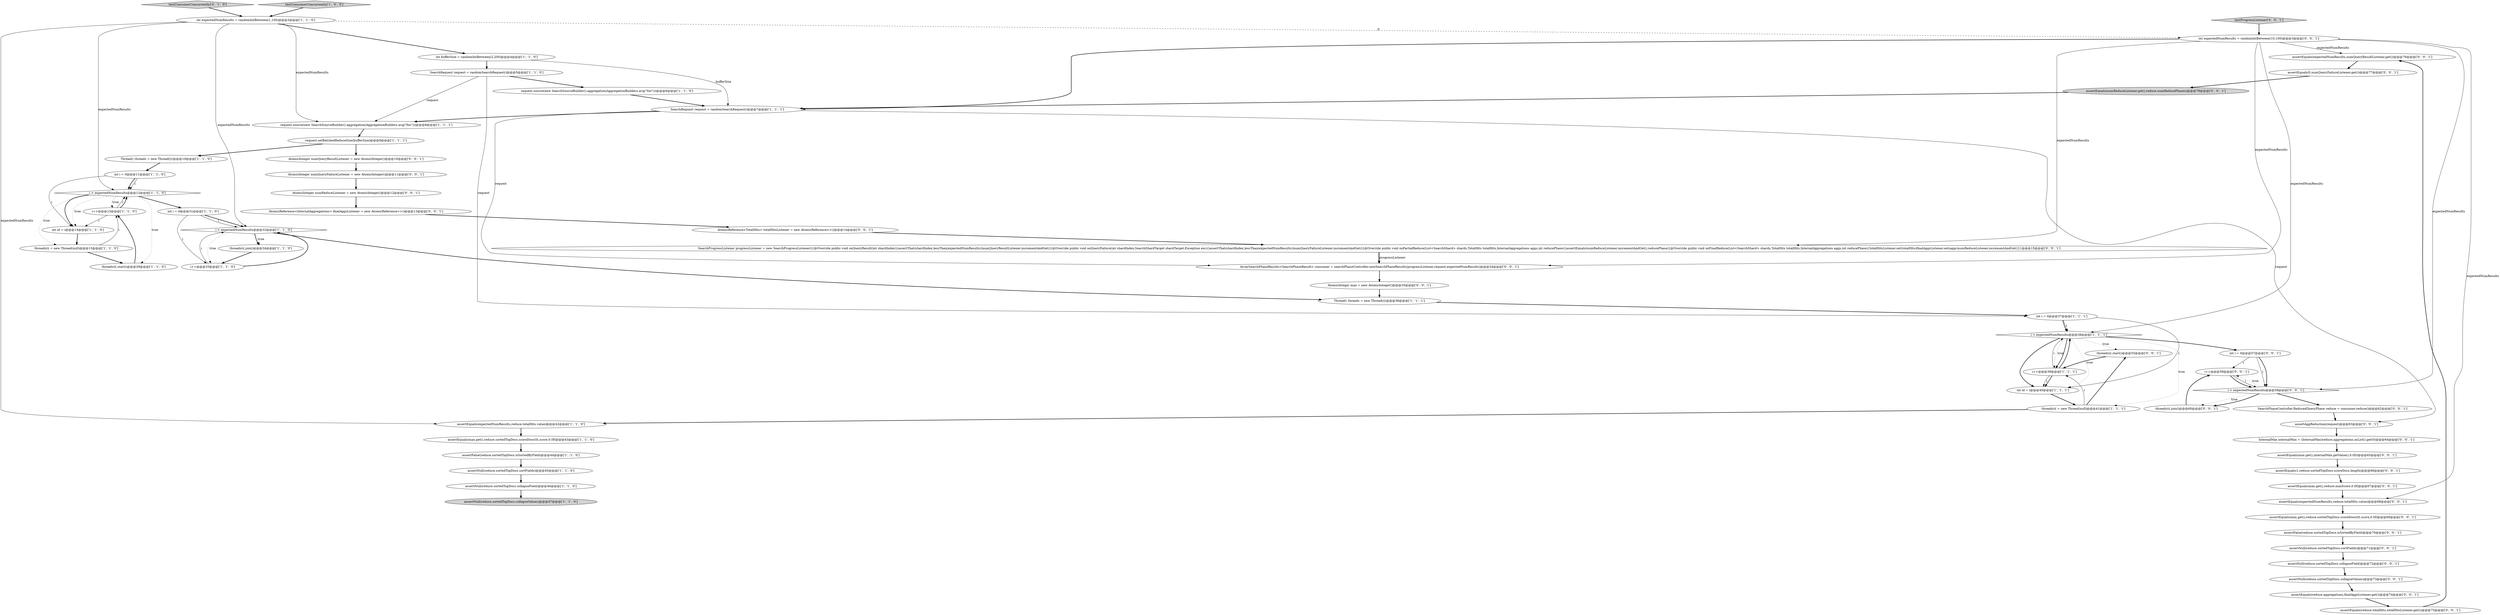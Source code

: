 digraph {
38 [style = filled, label = "int expectedNumResults = randomIntBetween(10,100)@@@3@@@['0', '0', '1']", fillcolor = white, shape = ellipse image = "AAA0AAABBB3BBB"];
31 [style = filled, label = "testConsumerConcurrently['0', '1', '0']", fillcolor = lightgray, shape = diamond image = "AAA0AAABBB2BBB"];
44 [style = filled, label = "assertNull(reduce.sortedTopDocs.sortFields)@@@71@@@['0', '0', '1']", fillcolor = white, shape = ellipse image = "AAA0AAABBB3BBB"];
45 [style = filled, label = "assertEquals(numReduceListener.get(),reduce.numReducePhases)@@@78@@@['0', '0', '1']", fillcolor = lightgray, shape = ellipse image = "AAA0AAABBB3BBB"];
49 [style = filled, label = "assertEquals(reduce.aggregations,finalAggsListener.get())@@@74@@@['0', '0', '1']", fillcolor = white, shape = ellipse image = "AAA0AAABBB3BBB"];
48 [style = filled, label = "assertNull(reduce.sortedTopDocs.collapseValues)@@@73@@@['0', '0', '1']", fillcolor = white, shape = ellipse image = "AAA0AAABBB3BBB"];
51 [style = filled, label = "i++@@@59@@@['0', '0', '1']", fillcolor = white, shape = ellipse image = "AAA0AAABBB3BBB"];
56 [style = filled, label = "assertEquals(expectedNumResults,numQueryResultListener.get())@@@76@@@['0', '0', '1']", fillcolor = white, shape = ellipse image = "AAA0AAABBB3BBB"];
20 [style = filled, label = "int i = 0@@@11@@@['1', '1', '0']", fillcolor = white, shape = ellipse image = "AAA0AAABBB1BBB"];
23 [style = filled, label = "testConsumerConcurrently['1', '0', '0']", fillcolor = lightgray, shape = diamond image = "AAA0AAABBB1BBB"];
43 [style = filled, label = "AtomicReference<InternalAggregations> finalAggsListener = new AtomicReference<>()@@@13@@@['0', '0', '1']", fillcolor = white, shape = ellipse image = "AAA0AAABBB3BBB"];
34 [style = filled, label = "assertAggReduction(request)@@@63@@@['0', '0', '1']", fillcolor = white, shape = ellipse image = "AAA0AAABBB3BBB"];
35 [style = filled, label = "assertFalse(reduce.sortedTopDocs.isSortedByField)@@@70@@@['0', '0', '1']", fillcolor = white, shape = ellipse image = "AAA0AAABBB3BBB"];
7 [style = filled, label = "i < expectedNumResults@@@12@@@['1', '1', '0']", fillcolor = white, shape = diamond image = "AAA0AAABBB1BBB"];
33 [style = filled, label = "assertEquals(expectedNumResults,reduce.totalHits.value)@@@68@@@['0', '0', '1']", fillcolor = white, shape = ellipse image = "AAA0AAABBB3BBB"];
5 [style = filled, label = "i < expectedNumResults@@@38@@@['1', '1', '1']", fillcolor = white, shape = diamond image = "AAA0AAABBB1BBB"];
0 [style = filled, label = "i < expectedNumResults@@@32@@@['1', '1', '0']", fillcolor = white, shape = diamond image = "AAA0AAABBB1BBB"];
30 [style = filled, label = "i++@@@13@@@['1', '1', '0']", fillcolor = white, shape = ellipse image = "AAA0AAABBB1BBB"];
25 [style = filled, label = "assertEquals(max.get(),reduce.sortedTopDocs.scoreDocs(0(.score,0.0f)@@@43@@@['1', '1', '0']", fillcolor = white, shape = ellipse image = "AAA0AAABBB1BBB"];
55 [style = filled, label = "AtomicInteger numQueryResultListener = new AtomicInteger()@@@10@@@['0', '0', '1']", fillcolor = white, shape = ellipse image = "AAA0AAABBB3BBB"];
13 [style = filled, label = "threads(i(.join()@@@34@@@['1', '1', '0']", fillcolor = white, shape = ellipse image = "AAA0AAABBB1BBB"];
53 [style = filled, label = "threads(i(.start()@@@55@@@['0', '0', '1']", fillcolor = white, shape = ellipse image = "AAA0AAABBB3BBB"];
61 [style = filled, label = "AtomicInteger max = new AtomicInteger()@@@35@@@['0', '0', '1']", fillcolor = white, shape = ellipse image = "AAA0AAABBB3BBB"];
12 [style = filled, label = "assertNull(reduce.sortedTopDocs.sortFields)@@@45@@@['1', '1', '0']", fillcolor = white, shape = ellipse image = "AAA0AAABBB1BBB"];
32 [style = filled, label = "assertEquals(1,reduce.sortedTopDocs.scoreDocs.length)@@@66@@@['0', '0', '1']", fillcolor = white, shape = ellipse image = "AAA0AAABBB3BBB"];
54 [style = filled, label = "int i = 0@@@57@@@['0', '0', '1']", fillcolor = white, shape = ellipse image = "AAA0AAABBB3BBB"];
9 [style = filled, label = "request.source(new SearchSourceBuilder().aggregation(AggregationBuilders.avg(\"foo\")))@@@6@@@['1', '1', '0']", fillcolor = white, shape = ellipse image = "AAA0AAABBB1BBB"];
18 [style = filled, label = "assertNull(reduce.sortedTopDocs.collapseField)@@@46@@@['1', '1', '0']", fillcolor = white, shape = ellipse image = "AAA0AAABBB1BBB"];
58 [style = filled, label = "assertEquals(reduce.totalHits,totalHitsListener.get())@@@75@@@['0', '0', '1']", fillcolor = white, shape = ellipse image = "AAA0AAABBB3BBB"];
10 [style = filled, label = "assertFalse(reduce.sortedTopDocs.isSortedByField)@@@44@@@['1', '1', '0']", fillcolor = white, shape = ellipse image = "AAA0AAABBB1BBB"];
47 [style = filled, label = "threads(i(.join()@@@60@@@['0', '0', '1']", fillcolor = white, shape = ellipse image = "AAA0AAABBB3BBB"];
62 [style = filled, label = "InternalMax internalMax = (InternalMax)reduce.aggregations.asList().get(0)@@@64@@@['0', '0', '1']", fillcolor = white, shape = ellipse image = "AAA0AAABBB3BBB"];
28 [style = filled, label = "request.source(new SearchSourceBuilder().aggregation(AggregationBuilders.avg(\"foo\")))@@@8@@@['1', '1', '1']", fillcolor = white, shape = ellipse image = "AAA0AAABBB1BBB"];
57 [style = filled, label = "SearchPhaseController.ReducedQueryPhase reduce = consumer.reduce()@@@62@@@['0', '0', '1']", fillcolor = white, shape = ellipse image = "AAA0AAABBB3BBB"];
21 [style = filled, label = "threads(i( = new Thread(null)@@@41@@@['1', '1', '1']", fillcolor = white, shape = ellipse image = "AAA0AAABBB1BBB"];
2 [style = filled, label = "int id = i@@@40@@@['1', '1', '1']", fillcolor = white, shape = ellipse image = "AAA0AAABBB1BBB"];
6 [style = filled, label = "Thread(( threads = new Thread((((@@@10@@@['1', '1', '0']", fillcolor = white, shape = ellipse image = "AAA0AAABBB1BBB"];
4 [style = filled, label = "i++@@@33@@@['1', '1', '0']", fillcolor = white, shape = ellipse image = "AAA0AAABBB1BBB"];
11 [style = filled, label = "SearchRequest request = randomSearchRequest()@@@7@@@['1', '1', '1']", fillcolor = white, shape = ellipse image = "AAA0AAABBB1BBB"];
37 [style = filled, label = "testProgressListener['0', '0', '1']", fillcolor = lightgray, shape = diamond image = "AAA0AAABBB3BBB"];
52 [style = filled, label = "assertEquals(max.get(),reduce.sortedTopDocs.scoreDocs(0(.score,0.0f)@@@69@@@['0', '0', '1']", fillcolor = white, shape = ellipse image = "AAA0AAABBB3BBB"];
40 [style = filled, label = "AtomicInteger numReduceListener = new AtomicInteger()@@@12@@@['0', '0', '1']", fillcolor = white, shape = ellipse image = "AAA0AAABBB3BBB"];
3 [style = filled, label = "threads(i(.start()@@@29@@@['1', '1', '0']", fillcolor = white, shape = ellipse image = "AAA0AAABBB1BBB"];
36 [style = filled, label = "assertEquals(max.get(),reduce.maxScore,0.0f)@@@67@@@['0', '0', '1']", fillcolor = white, shape = ellipse image = "AAA0AAABBB3BBB"];
19 [style = filled, label = "i++@@@39@@@['1', '1', '1']", fillcolor = white, shape = ellipse image = "AAA0AAABBB1BBB"];
22 [style = filled, label = "SearchRequest request = randomSearchRequest()@@@5@@@['1', '1', '0']", fillcolor = white, shape = ellipse image = "AAA0AAABBB1BBB"];
24 [style = filled, label = "request.setBatchedReduceSize(bufferSize)@@@9@@@['1', '1', '1']", fillcolor = white, shape = ellipse image = "AAA0AAABBB1BBB"];
26 [style = filled, label = "threads(i( = new Thread(null)@@@15@@@['1', '1', '0']", fillcolor = white, shape = ellipse image = "AAA0AAABBB1BBB"];
27 [style = filled, label = "int i = 0@@@37@@@['1', '1', '1']", fillcolor = white, shape = ellipse image = "AAA0AAABBB1BBB"];
1 [style = filled, label = "int expectedNumResults = randomIntBetween(1,100)@@@3@@@['1', '1', '0']", fillcolor = white, shape = ellipse image = "AAA0AAABBB1BBB"];
41 [style = filled, label = "AtomicReference<TotalHits> totalHitsListener = new AtomicReference<>()@@@14@@@['0', '0', '1']", fillcolor = white, shape = ellipse image = "AAA0AAABBB3BBB"];
42 [style = filled, label = "assertEquals(0,numQueryFailureListener.get())@@@77@@@['0', '0', '1']", fillcolor = white, shape = ellipse image = "AAA0AAABBB3BBB"];
59 [style = filled, label = "ArraySearchPhaseResults<SearchPhaseResult> consumer = searchPhaseController.newSearchPhaseResults(progressListener,request,expectedNumResults)@@@34@@@['0', '0', '1']", fillcolor = white, shape = ellipse image = "AAA0AAABBB3BBB"];
63 [style = filled, label = "AtomicInteger numQueryFailureListener = new AtomicInteger()@@@11@@@['0', '0', '1']", fillcolor = white, shape = ellipse image = "AAA0AAABBB3BBB"];
46 [style = filled, label = "SearchProgressListener progressListener = new SearchProgressListener(){@Override public void onQueryResult(int shardIndex){assertThat(shardIndex,lessThan(expectedNumResults))numQueryResultListener.incrementAndGet()}@Override public void onQueryFailure(int shardIndex,SearchShardTarget shardTarget,Exception exc){assertThat(shardIndex,lessThan(expectedNumResults))numQueryFailureListener.incrementAndGet()}@Override public void onPartialReduce(List<SearchShard> shards,TotalHits totalHits,InternalAggregations aggs,int reducePhase){assertEquals(numReduceListener.incrementAndGet(),reducePhase)}@Override public void onFinalReduce(List<SearchShard> shards,TotalHits totalHits,InternalAggregations aggs,int reducePhase){totalHitsListener.set(totalHits)finalAggsListener.set(aggs)numReduceListener.incrementAndGet()}}@@@15@@@['0', '0', '1']", fillcolor = white, shape = ellipse image = "AAA0AAABBB3BBB"];
14 [style = filled, label = "int id = i@@@14@@@['1', '1', '0']", fillcolor = white, shape = ellipse image = "AAA0AAABBB1BBB"];
16 [style = filled, label = "int bufferSize = randomIntBetween(2,200)@@@4@@@['1', '1', '0']", fillcolor = white, shape = ellipse image = "AAA0AAABBB1BBB"];
8 [style = filled, label = "int i = 0@@@31@@@['1', '1', '0']", fillcolor = white, shape = ellipse image = "AAA0AAABBB1BBB"];
15 [style = filled, label = "assertNull(reduce.sortedTopDocs.collapseValues)@@@47@@@['1', '1', '0']", fillcolor = lightgray, shape = ellipse image = "AAA0AAABBB1BBB"];
29 [style = filled, label = "Thread(( threads = new Thread((((@@@36@@@['1', '1', '1']", fillcolor = white, shape = ellipse image = "AAA0AAABBB1BBB"];
60 [style = filled, label = "assertNull(reduce.sortedTopDocs.collapseField)@@@72@@@['0', '0', '1']", fillcolor = white, shape = ellipse image = "AAA0AAABBB3BBB"];
50 [style = filled, label = "i < expectedNumResults@@@58@@@['0', '0', '1']", fillcolor = white, shape = diamond image = "AAA0AAABBB3BBB"];
17 [style = filled, label = "assertEquals(expectedNumResults,reduce.totalHits.value)@@@42@@@['1', '1', '0']", fillcolor = white, shape = ellipse image = "AAA0AAABBB1BBB"];
39 [style = filled, label = "assertEquals(max.get(),internalMax.getValue(),0.0D)@@@65@@@['0', '0', '1']", fillcolor = white, shape = ellipse image = "AAA0AAABBB3BBB"];
17->25 [style = bold, label=""];
38->5 [style = solid, label="expectedNumResults"];
9->11 [style = bold, label=""];
0->13 [style = bold, label=""];
42->45 [style = bold, label=""];
5->19 [style = dotted, label="true"];
31->1 [style = bold, label=""];
7->8 [style = bold, label=""];
36->33 [style = bold, label=""];
30->7 [style = solid, label="i"];
59->61 [style = bold, label=""];
57->34 [style = bold, label=""];
7->14 [style = bold, label=""];
8->0 [style = bold, label=""];
55->63 [style = bold, label=""];
19->5 [style = bold, label=""];
53->19 [style = bold, label=""];
38->56 [style = solid, label="expectedNumResults"];
30->14 [style = solid, label="i"];
27->5 [style = solid, label="i"];
51->50 [style = bold, label=""];
10->12 [style = bold, label=""];
1->0 [style = solid, label="expectedNumResults"];
37->38 [style = bold, label=""];
47->51 [style = bold, label=""];
12->18 [style = bold, label=""];
38->59 [style = solid, label="expectedNumResults"];
1->38 [style = dashed, label="0"];
25->10 [style = bold, label=""];
27->5 [style = bold, label=""];
3->30 [style = bold, label=""];
27->2 [style = solid, label="i"];
8->4 [style = solid, label="i"];
46->59 [style = bold, label=""];
52->35 [style = bold, label=""];
11->28 [style = bold, label=""];
48->49 [style = bold, label=""];
11->59 [style = solid, label="request"];
35->44 [style = bold, label=""];
49->58 [style = bold, label=""];
38->11 [style = bold, label=""];
24->55 [style = bold, label=""];
22->9 [style = bold, label=""];
18->15 [style = bold, label=""];
50->51 [style = dotted, label="true"];
0->29 [style = bold, label=""];
54->50 [style = solid, label="i"];
19->2 [style = bold, label=""];
58->56 [style = bold, label=""];
60->48 [style = bold, label=""];
62->39 [style = bold, label=""];
4->0 [style = bold, label=""];
45->11 [style = bold, label=""];
29->27 [style = bold, label=""];
63->40 [style = bold, label=""];
1->16 [style = bold, label=""];
2->21 [style = bold, label=""];
30->7 [style = bold, label=""];
1->7 [style = solid, label="expectedNumResults"];
34->62 [style = bold, label=""];
28->24 [style = bold, label=""];
32->36 [style = bold, label=""];
4->0 [style = solid, label="i"];
41->46 [style = bold, label=""];
20->7 [style = bold, label=""];
61->29 [style = bold, label=""];
1->17 [style = solid, label="expectedNumResults"];
33->52 [style = bold, label=""];
20->7 [style = solid, label="i"];
26->3 [style = bold, label=""];
0->4 [style = dotted, label="true"];
20->14 [style = solid, label="i"];
7->26 [style = dotted, label="true"];
1->28 [style = solid, label="expectedNumResults"];
51->50 [style = solid, label="i"];
6->20 [style = bold, label=""];
5->19 [style = bold, label=""];
46->59 [style = solid, label="progressListener"];
5->53 [style = dotted, label="true"];
50->57 [style = bold, label=""];
39->32 [style = bold, label=""];
43->41 [style = bold, label=""];
5->21 [style = dotted, label="true"];
38->46 [style = solid, label="expectedNumResults"];
40->43 [style = bold, label=""];
5->2 [style = dotted, label="true"];
5->54 [style = bold, label=""];
8->0 [style = solid, label="i"];
44->60 [style = bold, label=""];
0->13 [style = dotted, label="true"];
21->19 [style = solid, label="i"];
22->28 [style = solid, label="request"];
54->51 [style = solid, label="i"];
16->22 [style = bold, label=""];
50->47 [style = dotted, label="true"];
38->50 [style = solid, label="expectedNumResults"];
56->42 [style = bold, label=""];
38->33 [style = solid, label="expectedNumResults"];
19->2 [style = solid, label="i"];
54->50 [style = bold, label=""];
14->26 [style = bold, label=""];
5->2 [style = bold, label=""];
19->5 [style = solid, label="i"];
7->3 [style = dotted, label="true"];
50->47 [style = bold, label=""];
16->11 [style = solid, label="bufferSize"];
23->1 [style = bold, label=""];
26->30 [style = solid, label="i"];
7->30 [style = dotted, label="true"];
24->6 [style = bold, label=""];
21->17 [style = bold, label=""];
13->4 [style = bold, label=""];
22->27 [style = solid, label="request"];
11->34 [style = solid, label="request"];
21->53 [style = bold, label=""];
7->14 [style = dotted, label="true"];
}
